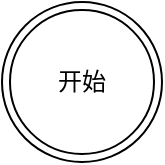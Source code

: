<mxfile version="21.6.5" type="github">
  <diagram name="第 1 页" id="9PupTtHMr4JxPgH5immj">
    <mxGraphModel dx="1434" dy="796" grid="1" gridSize="10" guides="1" tooltips="1" connect="1" arrows="1" fold="1" page="1" pageScale="1" pageWidth="827" pageHeight="1169" math="0" shadow="0">
      <root>
        <mxCell id="0" />
        <mxCell id="1" parent="0" />
        <mxCell id="H8C9CNOMvbQBsz_7yuR9-14" value="开始" style="ellipse;shape=doubleEllipse;whiteSpace=wrap;html=1;aspect=fixed;" vertex="1" parent="1">
          <mxGeometry x="340" y="160" width="80" height="80" as="geometry" />
        </mxCell>
      </root>
    </mxGraphModel>
  </diagram>
</mxfile>
